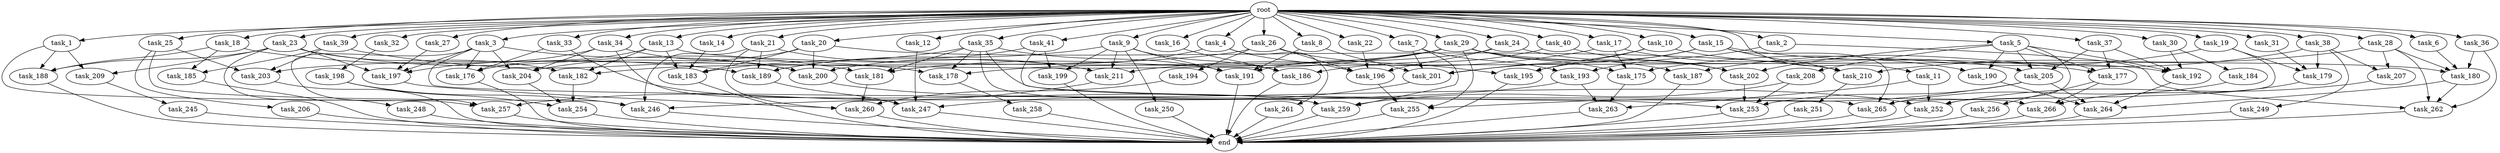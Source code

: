 digraph G {
  root [size="0.000000"];
  task_1 [size="1.024000"];
  task_2 [size="1.024000"];
  task_3 [size="1.024000"];
  task_4 [size="1.024000"];
  task_5 [size="1.024000"];
  task_6 [size="1.024000"];
  task_7 [size="1.024000"];
  task_8 [size="1.024000"];
  task_9 [size="1.024000"];
  task_10 [size="1.024000"];
  task_11 [size="1.024000"];
  task_12 [size="1.024000"];
  task_13 [size="1.024000"];
  task_14 [size="1.024000"];
  task_15 [size="1.024000"];
  task_16 [size="1.024000"];
  task_17 [size="1.024000"];
  task_18 [size="1.024000"];
  task_19 [size="1.024000"];
  task_20 [size="1.024000"];
  task_21 [size="1.024000"];
  task_22 [size="1.024000"];
  task_23 [size="1.024000"];
  task_24 [size="1.024000"];
  task_25 [size="1.024000"];
  task_26 [size="1.024000"];
  task_27 [size="1.024000"];
  task_28 [size="1.024000"];
  task_29 [size="1.024000"];
  task_30 [size="1.024000"];
  task_31 [size="1.024000"];
  task_32 [size="1.024000"];
  task_33 [size="1.024000"];
  task_34 [size="1.024000"];
  task_35 [size="1.024000"];
  task_36 [size="1.024000"];
  task_37 [size="1.024000"];
  task_38 [size="1.024000"];
  task_39 [size="1.024000"];
  task_40 [size="1.024000"];
  task_41 [size="1.024000"];
  task_175 [size="661424963.584000"];
  task_176 [size="1752346656.768000"];
  task_177 [size="996432412.672000"];
  task_178 [size="206158430.208000"];
  task_179 [size="850403524.608000"];
  task_180 [size="1666447310.848000"];
  task_181 [size="309237645.312000"];
  task_182 [size="592705486.848000"];
  task_183 [size="1142461300.736000"];
  task_184 [size="695784701.952000"];
  task_185 [size="171798691.840000"];
  task_186 [size="2250562863.104000"];
  task_187 [size="558345748.480000"];
  task_188 [size="592705486.848000"];
  task_189 [size="1365799600.128000"];
  task_190 [size="858993459.200000"];
  task_191 [size="1288490188.800000"];
  task_192 [size="1692217114.624000"];
  task_193 [size="386547056.640000"];
  task_194 [size="420906795.008000"];
  task_195 [size="979252543.488000"];
  task_196 [size="1348619730.944000"];
  task_197 [size="2164663517.184000"];
  task_198 [size="34359738.368000"];
  task_199 [size="910533066.752000"];
  task_200 [size="2611340115.968000"];
  task_201 [size="1288490188.800000"];
  task_202 [size="1443109011.456000"];
  task_203 [size="970662608.896000"];
  task_204 [size="2576980377.600000"];
  task_205 [size="1279900254.208000"];
  task_206 [size="695784701.952000"];
  task_207 [size="498216206.336000"];
  task_208 [size="549755813.888000"];
  task_209 [size="558345748.480000"];
  task_210 [size="1073741824.000000"];
  task_211 [size="1425929142.272000"];
  task_245 [size="420906795.008000"];
  task_246 [size="1889785610.240000"];
  task_247 [size="2241972928.512000"];
  task_248 [size="137438953.472000"];
  task_249 [size="420906795.008000"];
  task_250 [size="695784701.952000"];
  task_251 [size="34359738.368000"];
  task_252 [size="1357209665.536000"];
  task_253 [size="1022202216.448000"];
  task_254 [size="523986010.112000"];
  task_255 [size="910533066.752000"];
  task_256 [size="549755813.888000"];
  task_257 [size="1829656068.096000"];
  task_258 [size="695784701.952000"];
  task_259 [size="1898375544.832000"];
  task_260 [size="1571958030.336000"];
  task_261 [size="34359738.368000"];
  task_262 [size="1159641169.920000"];
  task_263 [size="1529008357.376000"];
  task_264 [size="1013612281.856000"];
  task_265 [size="1425929142.272000"];
  task_266 [size="618475290.624000"];
  end [size="0.000000"];

  root -> task_1 [size="1.000000"];
  root -> task_2 [size="1.000000"];
  root -> task_3 [size="1.000000"];
  root -> task_4 [size="1.000000"];
  root -> task_5 [size="1.000000"];
  root -> task_6 [size="1.000000"];
  root -> task_7 [size="1.000000"];
  root -> task_8 [size="1.000000"];
  root -> task_9 [size="1.000000"];
  root -> task_10 [size="1.000000"];
  root -> task_11 [size="1.000000"];
  root -> task_12 [size="1.000000"];
  root -> task_13 [size="1.000000"];
  root -> task_14 [size="1.000000"];
  root -> task_15 [size="1.000000"];
  root -> task_16 [size="1.000000"];
  root -> task_17 [size="1.000000"];
  root -> task_18 [size="1.000000"];
  root -> task_19 [size="1.000000"];
  root -> task_20 [size="1.000000"];
  root -> task_21 [size="1.000000"];
  root -> task_22 [size="1.000000"];
  root -> task_23 [size="1.000000"];
  root -> task_24 [size="1.000000"];
  root -> task_25 [size="1.000000"];
  root -> task_26 [size="1.000000"];
  root -> task_27 [size="1.000000"];
  root -> task_28 [size="1.000000"];
  root -> task_29 [size="1.000000"];
  root -> task_30 [size="1.000000"];
  root -> task_31 [size="1.000000"];
  root -> task_32 [size="1.000000"];
  root -> task_33 [size="1.000000"];
  root -> task_34 [size="1.000000"];
  root -> task_35 [size="1.000000"];
  root -> task_36 [size="1.000000"];
  root -> task_37 [size="1.000000"];
  root -> task_38 [size="1.000000"];
  root -> task_39 [size="1.000000"];
  root -> task_40 [size="1.000000"];
  root -> task_41 [size="1.000000"];
  task_1 -> task_188 [size="411041792.000000"];
  task_1 -> task_209 [size="411041792.000000"];
  task_1 -> task_257 [size="411041792.000000"];
  task_2 -> task_193 [size="75497472.000000"];
  task_2 -> task_262 [size="75497472.000000"];
  task_3 -> task_176 [size="838860800.000000"];
  task_3 -> task_197 [size="838860800.000000"];
  task_3 -> task_200 [size="838860800.000000"];
  task_3 -> task_204 [size="838860800.000000"];
  task_3 -> task_257 [size="838860800.000000"];
  task_3 -> task_265 [size="838860800.000000"];
  task_4 -> task_196 [size="33554432.000000"];
  task_4 -> task_200 [size="33554432.000000"];
  task_4 -> task_261 [size="33554432.000000"];
  task_5 -> task_177 [size="536870912.000000"];
  task_5 -> task_190 [size="536870912.000000"];
  task_5 -> task_192 [size="536870912.000000"];
  task_5 -> task_202 [size="536870912.000000"];
  task_5 -> task_205 [size="536870912.000000"];
  task_5 -> task_208 [size="536870912.000000"];
  task_5 -> task_252 [size="536870912.000000"];
  task_6 -> task_180 [size="838860800.000000"];
  task_7 -> task_193 [size="301989888.000000"];
  task_7 -> task_201 [size="301989888.000000"];
  task_7 -> task_259 [size="301989888.000000"];
  task_8 -> task_191 [size="411041792.000000"];
  task_8 -> task_201 [size="411041792.000000"];
  task_9 -> task_186 [size="679477248.000000"];
  task_9 -> task_189 [size="679477248.000000"];
  task_9 -> task_191 [size="679477248.000000"];
  task_9 -> task_199 [size="679477248.000000"];
  task_9 -> task_211 [size="679477248.000000"];
  task_9 -> task_250 [size="679477248.000000"];
  task_10 -> task_195 [size="411041792.000000"];
  task_10 -> task_201 [size="411041792.000000"];
  task_10 -> task_205 [size="411041792.000000"];
  task_11 -> task_252 [size="679477248.000000"];
  task_11 -> task_263 [size="679477248.000000"];
  task_12 -> task_247 [size="679477248.000000"];
  task_13 -> task_176 [size="33554432.000000"];
  task_13 -> task_180 [size="33554432.000000"];
  task_13 -> task_182 [size="33554432.000000"];
  task_13 -> task_183 [size="33554432.000000"];
  task_14 -> task_183 [size="209715200.000000"];
  task_15 -> task_177 [size="134217728.000000"];
  task_15 -> task_195 [size="134217728.000000"];
  task_15 -> task_201 [size="134217728.000000"];
  task_15 -> task_210 [size="134217728.000000"];
  task_15 -> task_265 [size="134217728.000000"];
  task_16 -> task_186 [size="679477248.000000"];
  task_17 -> task_175 [size="301989888.000000"];
  task_17 -> task_190 [size="301989888.000000"];
  task_17 -> task_211 [size="301989888.000000"];
  task_18 -> task_185 [size="33554432.000000"];
  task_18 -> task_188 [size="33554432.000000"];
  task_18 -> task_189 [size="33554432.000000"];
  task_19 -> task_175 [size="209715200.000000"];
  task_19 -> task_179 [size="209715200.000000"];
  task_19 -> task_265 [size="209715200.000000"];
  task_20 -> task_183 [size="838860800.000000"];
  task_20 -> task_200 [size="838860800.000000"];
  task_20 -> task_204 [size="838860800.000000"];
  task_20 -> task_210 [size="838860800.000000"];
  task_21 -> task_189 [size="411041792.000000"];
  task_21 -> task_211 [size="411041792.000000"];
  task_21 -> task_246 [size="411041792.000000"];
  task_21 -> task_260 [size="411041792.000000"];
  task_22 -> task_196 [size="838860800.000000"];
  task_23 -> task_181 [size="134217728.000000"];
  task_23 -> task_182 [size="134217728.000000"];
  task_23 -> task_188 [size="134217728.000000"];
  task_23 -> task_197 [size="134217728.000000"];
  task_23 -> task_209 [size="134217728.000000"];
  task_23 -> task_248 [size="134217728.000000"];
  task_24 -> task_178 [size="33554432.000000"];
  task_24 -> task_196 [size="33554432.000000"];
  task_24 -> task_202 [size="33554432.000000"];
  task_25 -> task_203 [size="679477248.000000"];
  task_25 -> task_206 [size="679477248.000000"];
  task_25 -> task_246 [size="679477248.000000"];
  task_26 -> task_182 [size="411041792.000000"];
  task_26 -> task_194 [size="411041792.000000"];
  task_26 -> task_195 [size="411041792.000000"];
  task_26 -> task_196 [size="411041792.000000"];
  task_27 -> task_197 [size="301989888.000000"];
  task_28 -> task_180 [size="75497472.000000"];
  task_28 -> task_207 [size="75497472.000000"];
  task_28 -> task_210 [size="75497472.000000"];
  task_28 -> task_262 [size="75497472.000000"];
  task_29 -> task_175 [size="134217728.000000"];
  task_29 -> task_181 [size="134217728.000000"];
  task_29 -> task_187 [size="134217728.000000"];
  task_29 -> task_191 [size="134217728.000000"];
  task_29 -> task_192 [size="134217728.000000"];
  task_29 -> task_203 [size="134217728.000000"];
  task_29 -> task_255 [size="134217728.000000"];
  task_30 -> task_184 [size="679477248.000000"];
  task_30 -> task_192 [size="679477248.000000"];
  task_31 -> task_179 [size="209715200.000000"];
  task_32 -> task_198 [size="33554432.000000"];
  task_33 -> task_176 [size="838860800.000000"];
  task_33 -> task_259 [size="838860800.000000"];
  task_34 -> task_197 [size="838860800.000000"];
  task_34 -> task_200 [size="838860800.000000"];
  task_34 -> task_204 [size="838860800.000000"];
  task_34 -> task_247 [size="838860800.000000"];
  task_35 -> task_178 [size="33554432.000000"];
  task_35 -> task_181 [size="33554432.000000"];
  task_35 -> task_183 [size="33554432.000000"];
  task_35 -> task_191 [size="33554432.000000"];
  task_35 -> task_259 [size="33554432.000000"];
  task_35 -> task_266 [size="33554432.000000"];
  task_36 -> task_180 [size="679477248.000000"];
  task_36 -> task_262 [size="679477248.000000"];
  task_37 -> task_177 [size="301989888.000000"];
  task_37 -> task_192 [size="301989888.000000"];
  task_37 -> task_205 [size="301989888.000000"];
  task_38 -> task_179 [size="411041792.000000"];
  task_38 -> task_187 [size="411041792.000000"];
  task_38 -> task_207 [size="411041792.000000"];
  task_38 -> task_249 [size="411041792.000000"];
  task_39 -> task_178 [size="134217728.000000"];
  task_39 -> task_185 [size="134217728.000000"];
  task_39 -> task_203 [size="134217728.000000"];
  task_40 -> task_186 [size="838860800.000000"];
  task_40 -> task_202 [size="838860800.000000"];
  task_41 -> task_189 [size="209715200.000000"];
  task_41 -> task_199 [size="209715200.000000"];
  task_41 -> task_253 [size="209715200.000000"];
  task_175 -> task_263 [size="134217728.000000"];
  task_176 -> end [size="1.000000"];
  task_177 -> task_256 [size="536870912.000000"];
  task_177 -> task_266 [size="536870912.000000"];
  task_178 -> task_258 [size="679477248.000000"];
  task_179 -> task_266 [size="33554432.000000"];
  task_180 -> task_262 [size="301989888.000000"];
  task_180 -> task_264 [size="301989888.000000"];
  task_181 -> task_260 [size="75497472.000000"];
  task_182 -> task_254 [size="301989888.000000"];
  task_183 -> end [size="1.000000"];
  task_184 -> task_265 [size="209715200.000000"];
  task_185 -> end [size="1.000000"];
  task_186 -> end [size="1.000000"];
  task_187 -> end [size="1.000000"];
  task_188 -> end [size="1.000000"];
  task_189 -> task_247 [size="134217728.000000"];
  task_190 -> task_264 [size="536870912.000000"];
  task_191 -> end [size="1.000000"];
  task_192 -> task_264 [size="75497472.000000"];
  task_193 -> task_246 [size="679477248.000000"];
  task_193 -> task_263 [size="679477248.000000"];
  task_194 -> task_260 [size="209715200.000000"];
  task_195 -> end [size="1.000000"];
  task_196 -> task_255 [size="679477248.000000"];
  task_197 -> task_260 [size="838860800.000000"];
  task_198 -> task_246 [size="75497472.000000"];
  task_198 -> task_254 [size="75497472.000000"];
  task_199 -> end [size="1.000000"];
  task_200 -> task_252 [size="75497472.000000"];
  task_201 -> task_247 [size="536870912.000000"];
  task_202 -> task_253 [size="33554432.000000"];
  task_203 -> end [size="1.000000"];
  task_204 -> task_254 [size="134217728.000000"];
  task_205 -> task_253 [size="75497472.000000"];
  task_205 -> task_255 [size="75497472.000000"];
  task_205 -> task_264 [size="75497472.000000"];
  task_206 -> end [size="1.000000"];
  task_207 -> task_252 [size="33554432.000000"];
  task_208 -> task_253 [size="679477248.000000"];
  task_208 -> task_259 [size="679477248.000000"];
  task_209 -> task_245 [size="411041792.000000"];
  task_210 -> task_251 [size="33554432.000000"];
  task_211 -> task_257 [size="536870912.000000"];
  task_245 -> end [size="1.000000"];
  task_246 -> end [size="1.000000"];
  task_247 -> end [size="1.000000"];
  task_248 -> end [size="1.000000"];
  task_249 -> end [size="1.000000"];
  task_250 -> end [size="1.000000"];
  task_251 -> end [size="1.000000"];
  task_252 -> end [size="1.000000"];
  task_253 -> end [size="1.000000"];
  task_254 -> end [size="1.000000"];
  task_255 -> end [size="1.000000"];
  task_256 -> end [size="1.000000"];
  task_257 -> end [size="1.000000"];
  task_258 -> end [size="1.000000"];
  task_259 -> end [size="1.000000"];
  task_260 -> end [size="1.000000"];
  task_261 -> end [size="1.000000"];
  task_262 -> end [size="1.000000"];
  task_263 -> end [size="1.000000"];
  task_264 -> end [size="1.000000"];
  task_265 -> end [size="1.000000"];
  task_266 -> end [size="1.000000"];
}

